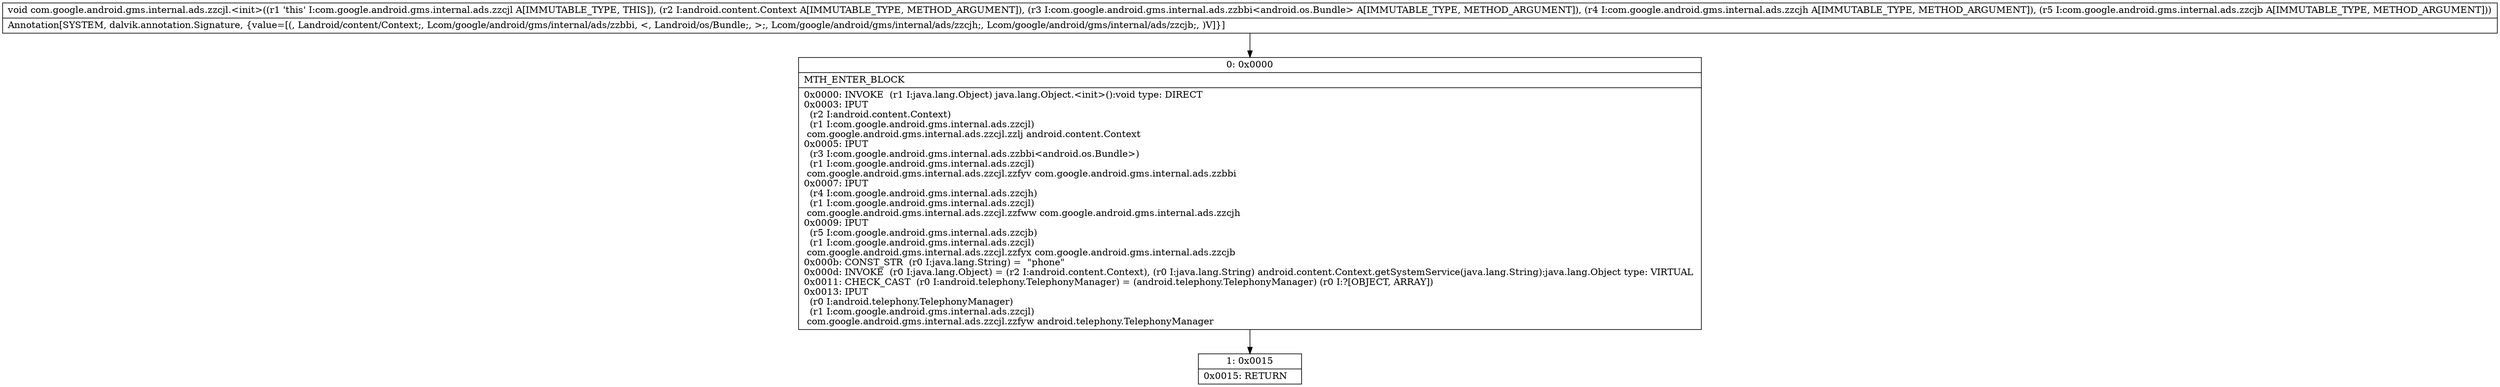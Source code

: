 digraph "CFG forcom.google.android.gms.internal.ads.zzcjl.\<init\>(Landroid\/content\/Context;Lcom\/google\/android\/gms\/internal\/ads\/zzbbi;Lcom\/google\/android\/gms\/internal\/ads\/zzcjh;Lcom\/google\/android\/gms\/internal\/ads\/zzcjb;)V" {
Node_0 [shape=record,label="{0\:\ 0x0000|MTH_ENTER_BLOCK\l|0x0000: INVOKE  (r1 I:java.lang.Object) java.lang.Object.\<init\>():void type: DIRECT \l0x0003: IPUT  \l  (r2 I:android.content.Context)\l  (r1 I:com.google.android.gms.internal.ads.zzcjl)\l com.google.android.gms.internal.ads.zzcjl.zzlj android.content.Context \l0x0005: IPUT  \l  (r3 I:com.google.android.gms.internal.ads.zzbbi\<android.os.Bundle\>)\l  (r1 I:com.google.android.gms.internal.ads.zzcjl)\l com.google.android.gms.internal.ads.zzcjl.zzfyv com.google.android.gms.internal.ads.zzbbi \l0x0007: IPUT  \l  (r4 I:com.google.android.gms.internal.ads.zzcjh)\l  (r1 I:com.google.android.gms.internal.ads.zzcjl)\l com.google.android.gms.internal.ads.zzcjl.zzfww com.google.android.gms.internal.ads.zzcjh \l0x0009: IPUT  \l  (r5 I:com.google.android.gms.internal.ads.zzcjb)\l  (r1 I:com.google.android.gms.internal.ads.zzcjl)\l com.google.android.gms.internal.ads.zzcjl.zzfyx com.google.android.gms.internal.ads.zzcjb \l0x000b: CONST_STR  (r0 I:java.lang.String) =  \"phone\" \l0x000d: INVOKE  (r0 I:java.lang.Object) = (r2 I:android.content.Context), (r0 I:java.lang.String) android.content.Context.getSystemService(java.lang.String):java.lang.Object type: VIRTUAL \l0x0011: CHECK_CAST  (r0 I:android.telephony.TelephonyManager) = (android.telephony.TelephonyManager) (r0 I:?[OBJECT, ARRAY]) \l0x0013: IPUT  \l  (r0 I:android.telephony.TelephonyManager)\l  (r1 I:com.google.android.gms.internal.ads.zzcjl)\l com.google.android.gms.internal.ads.zzcjl.zzfyw android.telephony.TelephonyManager \l}"];
Node_1 [shape=record,label="{1\:\ 0x0015|0x0015: RETURN   \l}"];
MethodNode[shape=record,label="{void com.google.android.gms.internal.ads.zzcjl.\<init\>((r1 'this' I:com.google.android.gms.internal.ads.zzcjl A[IMMUTABLE_TYPE, THIS]), (r2 I:android.content.Context A[IMMUTABLE_TYPE, METHOD_ARGUMENT]), (r3 I:com.google.android.gms.internal.ads.zzbbi\<android.os.Bundle\> A[IMMUTABLE_TYPE, METHOD_ARGUMENT]), (r4 I:com.google.android.gms.internal.ads.zzcjh A[IMMUTABLE_TYPE, METHOD_ARGUMENT]), (r5 I:com.google.android.gms.internal.ads.zzcjb A[IMMUTABLE_TYPE, METHOD_ARGUMENT]))  | Annotation[SYSTEM, dalvik.annotation.Signature, \{value=[(, Landroid\/content\/Context;, Lcom\/google\/android\/gms\/internal\/ads\/zzbbi, \<, Landroid\/os\/Bundle;, \>;, Lcom\/google\/android\/gms\/internal\/ads\/zzcjh;, Lcom\/google\/android\/gms\/internal\/ads\/zzcjb;, )V]\}]\l}"];
MethodNode -> Node_0;
Node_0 -> Node_1;
}

